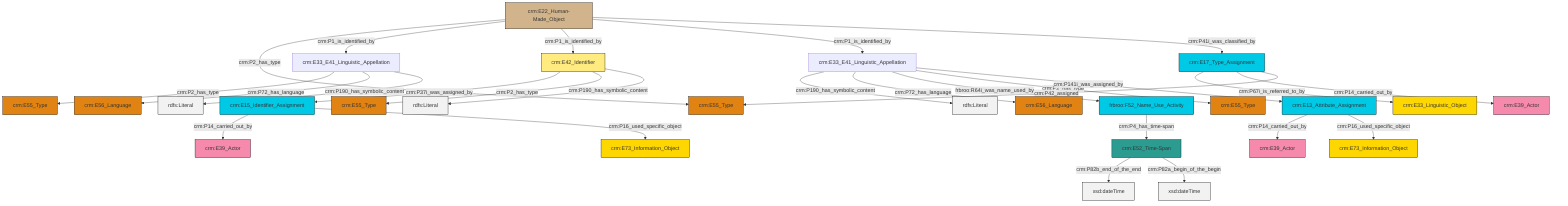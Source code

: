 graph TD
classDef Literal fill:#f2f2f2,stroke:#000000;
classDef CRM_Entity fill:#FFFFFF,stroke:#000000;
classDef Temporal_Entity fill:#00C9E6, stroke:#000000;
classDef Type fill:#E18312, stroke:#000000;
classDef Time-Span fill:#2C9C91, stroke:#000000;
classDef Appellation fill:#FFEB7F, stroke:#000000;
classDef Place fill:#008836, stroke:#000000;
classDef Persistent_Item fill:#B266B2, stroke:#000000;
classDef Conceptual_Object fill:#FFD700, stroke:#000000;
classDef Physical_Thing fill:#D2B48C, stroke:#000000;
classDef Actor fill:#f58aad, stroke:#000000;
classDef PC_Classes fill:#4ce600, stroke:#000000;
classDef Multi fill:#cccccc,stroke:#000000;

4["crm:E22_Human-Made_Object"]:::Physical_Thing -->|crm:P2_has_type| 5["crm:E55_Type"]:::Type
2["crm:E13_Attribute_Assignment"]:::Temporal_Entity -->|crm:P14_carried_out_by| 6["crm:E39_Actor"]:::Actor
9["crm:E15_Identifier_Assignment"]:::Temporal_Entity -->|crm:P14_carried_out_by| 10["crm:E39_Actor"]:::Actor
13["crm:E17_Type_Assignment"]:::Temporal_Entity -->|crm:P67i_is_referred_to_by| 14["crm:E33_Linguistic_Object"]:::Conceptual_Object
17["crm:E33_E41_Linguistic_Appellation"]:::Default -->|crm:P2_has_type| 18["crm:E55_Type"]:::Type
4["crm:E22_Human-Made_Object"]:::Physical_Thing -->|crm:P1_is_identified_by| 17["crm:E33_E41_Linguistic_Appellation"]:::Default
17["crm:E33_E41_Linguistic_Appellation"]:::Default -->|crm:P72_has_language| 19["crm:E56_Language"]:::Type
9["crm:E15_Identifier_Assignment"]:::Temporal_Entity -->|crm:P16_used_specific_object| 21["crm:E73_Information_Object"]:::Conceptual_Object
17["crm:E33_E41_Linguistic_Appellation"]:::Default -->|crm:P190_has_symbolic_content| 22[rdfs:Literal]:::Literal
0["crm:E42_Identifier"]:::Appellation -->|crm:P37i_was_assigned_by| 9["crm:E15_Identifier_Assignment"]:::Temporal_Entity
15["crm:E33_E41_Linguistic_Appellation"]:::Default -->|crm:P190_has_symbolic_content| 26[rdfs:Literal]:::Literal
0["crm:E42_Identifier"]:::Appellation -->|crm:P2_has_type| 11["crm:E55_Type"]:::Type
4["crm:E22_Human-Made_Object"]:::Physical_Thing -->|crm:P1_is_identified_by| 0["crm:E42_Identifier"]:::Appellation
7["crm:E52_Time-Span"]:::Time-Span -->|crm:P82b_end_of_the_end| 33[xsd:dateTime]:::Literal
13["crm:E17_Type_Assignment"]:::Temporal_Entity -->|crm:P14_carried_out_by| 29["crm:E39_Actor"]:::Actor
15["crm:E33_E41_Linguistic_Appellation"]:::Default -->|crm:P72_has_language| 37["crm:E56_Language"]:::Type
0["crm:E42_Identifier"]:::Appellation -->|crm:P190_has_symbolic_content| 38[rdfs:Literal]:::Literal
15["crm:E33_E41_Linguistic_Appellation"]:::Default -->|frbroo:R64i_was_name_used_by| 24["frbroo:F52_Name_Use_Activity"]:::Temporal_Entity
15["crm:E33_E41_Linguistic_Appellation"]:::Default -->|crm:P2_has_type| 27["crm:E55_Type"]:::Type
4["crm:E22_Human-Made_Object"]:::Physical_Thing -->|crm:P1_is_identified_by| 15["crm:E33_E41_Linguistic_Appellation"]:::Default
7["crm:E52_Time-Span"]:::Time-Span -->|crm:P82a_begin_of_the_begin| 41[xsd:dateTime]:::Literal
24["frbroo:F52_Name_Use_Activity"]:::Temporal_Entity -->|crm:P4_has_time-span| 7["crm:E52_Time-Span"]:::Time-Span
2["crm:E13_Attribute_Assignment"]:::Temporal_Entity -->|crm:P16_used_specific_object| 34["crm:E73_Information_Object"]:::Conceptual_Object
4["crm:E22_Human-Made_Object"]:::Physical_Thing -->|crm:P41i_was_classified_by| 13["crm:E17_Type_Assignment"]:::Temporal_Entity
15["crm:E33_E41_Linguistic_Appellation"]:::Default -->|crm:P141i_was_assigned_by| 2["crm:E13_Attribute_Assignment"]:::Temporal_Entity
13["crm:E17_Type_Assignment"]:::Temporal_Entity -->|crm:P42_assigned| 5["crm:E55_Type"]:::Type